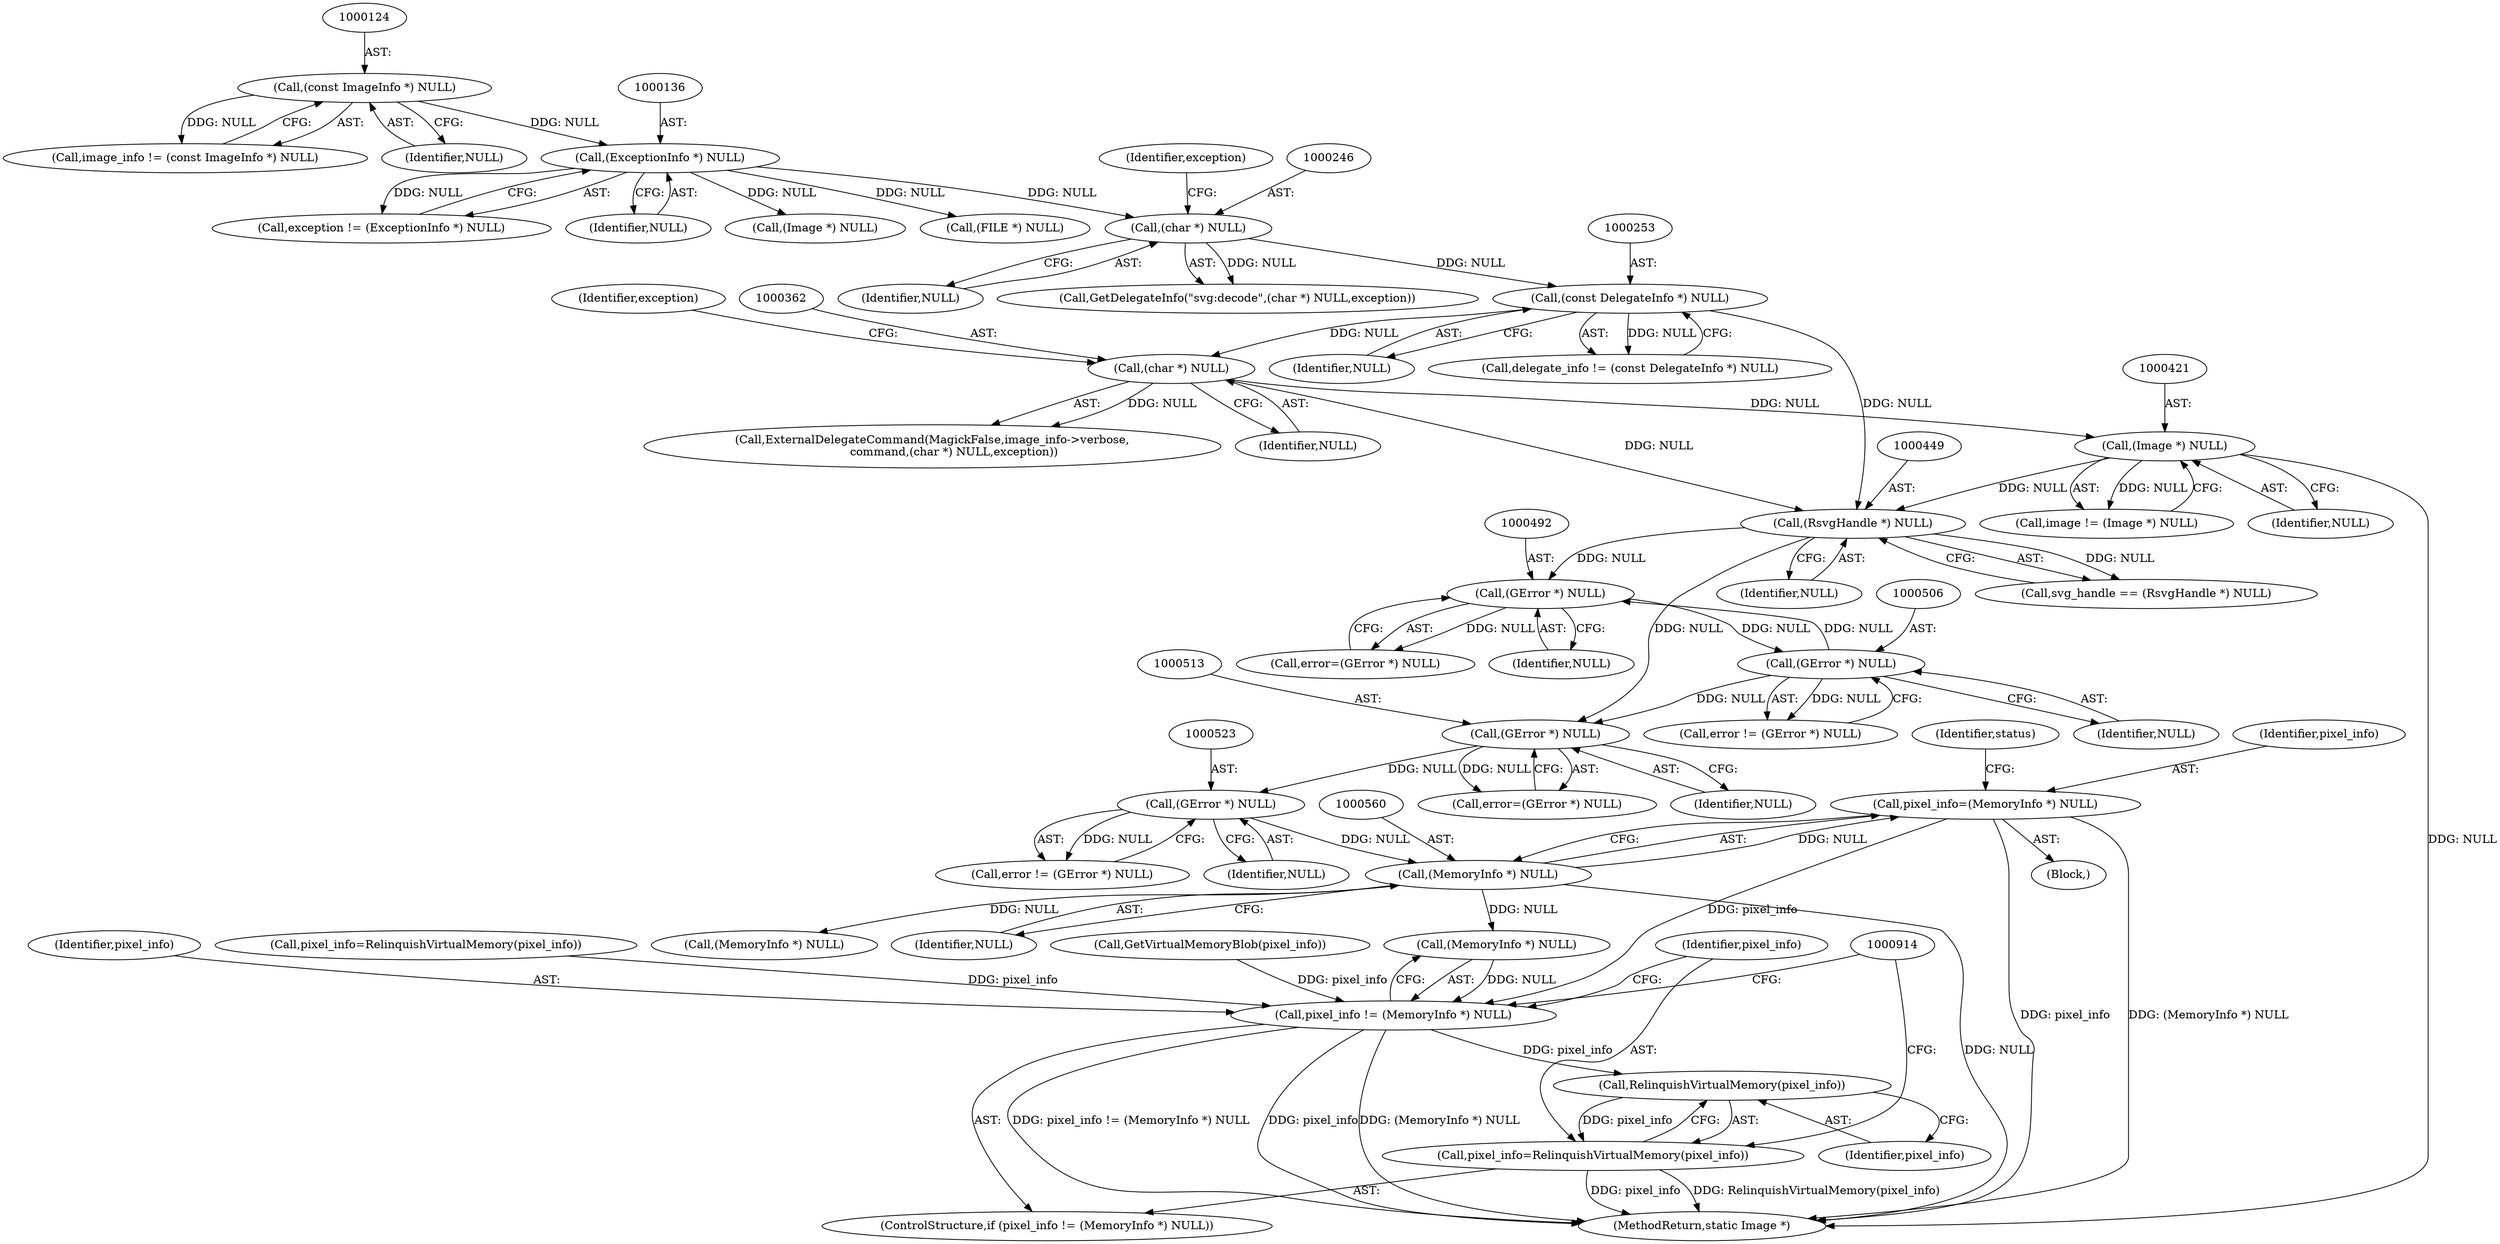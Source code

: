 digraph "0_ImageMagick_f6e9d0d9955e85bdd7540b251cd50d598dacc5e6_60@pointer" {
"1000557" [label="(Call,pixel_info=(MemoryInfo *) NULL)"];
"1000559" [label="(Call,(MemoryInfo *) NULL)"];
"1000522" [label="(Call,(GError *) NULL)"];
"1000512" [label="(Call,(GError *) NULL)"];
"1000505" [label="(Call,(GError *) NULL)"];
"1000491" [label="(Call,(GError *) NULL)"];
"1000448" [label="(Call,(RsvgHandle *) NULL)"];
"1000252" [label="(Call,(const DelegateInfo *) NULL)"];
"1000245" [label="(Call,(char *) NULL)"];
"1000135" [label="(Call,(ExceptionInfo *) NULL)"];
"1000123" [label="(Call,(const ImageInfo *) NULL)"];
"1000420" [label="(Call,(Image *) NULL)"];
"1000361" [label="(Call,(char *) NULL)"];
"1000904" [label="(Call,pixel_info != (MemoryInfo *) NULL)"];
"1000911" [label="(Call,RelinquishVirtualMemory(pixel_info))"];
"1000909" [label="(Call,pixel_info=RelinquishVirtualMemory(pixel_info))"];
"1000912" [label="(Identifier,pixel_info)"];
"1000905" [label="(Identifier,pixel_info)"];
"1000491" [label="(Call,(GError *) NULL)"];
"1000180" [label="(Call,(Image *) NULL)"];
"1000450" [label="(Identifier,NULL)"];
"1000507" [label="(Identifier,NULL)"];
"1000910" [label="(Identifier,pixel_info)"];
"1000512" [label="(Call,(GError *) NULL)"];
"1000922" [label="(Call,(FILE *) NULL)"];
"1000559" [label="(Call,(MemoryInfo *) NULL)"];
"1000364" [label="(Identifier,exception)"];
"1000522" [label="(Call,(GError *) NULL)"];
"1000420" [label="(Call,(Image *) NULL)"];
"1000503" [label="(Call,error != (GError *) NULL)"];
"1000493" [label="(Identifier,NULL)"];
"1000133" [label="(Call,exception != (ExceptionInfo *) NULL)"];
"1000524" [label="(Identifier,NULL)"];
"1000558" [label="(Identifier,pixel_info)"];
"1000657" [label="(Call,(MemoryInfo *) NULL)"];
"1000247" [label="(Identifier,NULL)"];
"1000254" [label="(Identifier,NULL)"];
"1000121" [label="(Call,image_info != (const ImageInfo *) NULL)"];
"1000903" [label="(ControlStructure,if (pixel_info != (MemoryInfo *) NULL))"];
"1000248" [label="(Identifier,exception)"];
"1000701" [label="(Call,pixel_info=RelinquishVirtualMemory(pixel_info))"];
"1000489" [label="(Call,error=(GError *) NULL)"];
"1000135" [label="(Call,(ExceptionInfo *) NULL)"];
"1000904" [label="(Call,pixel_info != (MemoryInfo *) NULL)"];
"1000911" [label="(Call,RelinquishVirtualMemory(pixel_info))"];
"1000355" [label="(Call,ExternalDelegateCommand(MagickFalse,image_info->verbose,\n            command,(char *) NULL,exception))"];
"1000514" [label="(Identifier,NULL)"];
"1000245" [label="(Call,(char *) NULL)"];
"1000243" [label="(Call,GetDelegateInfo(\"svg:decode\",(char *) NULL,exception))"];
"1000137" [label="(Identifier,NULL)"];
"1000448" [label="(Call,(RsvgHandle *) NULL)"];
"1000363" [label="(Identifier,NULL)"];
"1000125" [label="(Identifier,NULL)"];
"1000510" [label="(Call,error=(GError *) NULL)"];
"1000361" [label="(Call,(char *) NULL)"];
"1000561" [label="(Identifier,NULL)"];
"1000250" [label="(Call,delegate_info != (const DelegateInfo *) NULL)"];
"1000906" [label="(Call,(MemoryInfo *) NULL)"];
"1000429" [label="(Block,)"];
"1000520" [label="(Call,error != (GError *) NULL)"];
"1000446" [label="(Call,svg_handle == (RsvgHandle *) NULL)"];
"1000123" [label="(Call,(const ImageInfo *) NULL)"];
"1000670" [label="(Call,GetVirtualMemoryBlob(pixel_info))"];
"1000563" [label="(Identifier,status)"];
"1000505" [label="(Call,(GError *) NULL)"];
"1000909" [label="(Call,pixel_info=RelinquishVirtualMemory(pixel_info))"];
"1000422" [label="(Identifier,NULL)"];
"1001464" [label="(MethodReturn,static Image *)"];
"1000557" [label="(Call,pixel_info=(MemoryInfo *) NULL)"];
"1000252" [label="(Call,(const DelegateInfo *) NULL)"];
"1000418" [label="(Call,image != (Image *) NULL)"];
"1000557" -> "1000429"  [label="AST: "];
"1000557" -> "1000559"  [label="CFG: "];
"1000558" -> "1000557"  [label="AST: "];
"1000559" -> "1000557"  [label="AST: "];
"1000563" -> "1000557"  [label="CFG: "];
"1000557" -> "1001464"  [label="DDG: pixel_info"];
"1000557" -> "1001464"  [label="DDG: (MemoryInfo *) NULL"];
"1000559" -> "1000557"  [label="DDG: NULL"];
"1000557" -> "1000904"  [label="DDG: pixel_info"];
"1000559" -> "1000561"  [label="CFG: "];
"1000560" -> "1000559"  [label="AST: "];
"1000561" -> "1000559"  [label="AST: "];
"1000559" -> "1001464"  [label="DDG: NULL"];
"1000522" -> "1000559"  [label="DDG: NULL"];
"1000559" -> "1000657"  [label="DDG: NULL"];
"1000559" -> "1000906"  [label="DDG: NULL"];
"1000522" -> "1000520"  [label="AST: "];
"1000522" -> "1000524"  [label="CFG: "];
"1000523" -> "1000522"  [label="AST: "];
"1000524" -> "1000522"  [label="AST: "];
"1000520" -> "1000522"  [label="CFG: "];
"1000522" -> "1000520"  [label="DDG: NULL"];
"1000512" -> "1000522"  [label="DDG: NULL"];
"1000512" -> "1000510"  [label="AST: "];
"1000512" -> "1000514"  [label="CFG: "];
"1000513" -> "1000512"  [label="AST: "];
"1000514" -> "1000512"  [label="AST: "];
"1000510" -> "1000512"  [label="CFG: "];
"1000512" -> "1000510"  [label="DDG: NULL"];
"1000505" -> "1000512"  [label="DDG: NULL"];
"1000448" -> "1000512"  [label="DDG: NULL"];
"1000505" -> "1000503"  [label="AST: "];
"1000505" -> "1000507"  [label="CFG: "];
"1000506" -> "1000505"  [label="AST: "];
"1000507" -> "1000505"  [label="AST: "];
"1000503" -> "1000505"  [label="CFG: "];
"1000505" -> "1000491"  [label="DDG: NULL"];
"1000505" -> "1000503"  [label="DDG: NULL"];
"1000491" -> "1000505"  [label="DDG: NULL"];
"1000491" -> "1000489"  [label="AST: "];
"1000491" -> "1000493"  [label="CFG: "];
"1000492" -> "1000491"  [label="AST: "];
"1000493" -> "1000491"  [label="AST: "];
"1000489" -> "1000491"  [label="CFG: "];
"1000491" -> "1000489"  [label="DDG: NULL"];
"1000448" -> "1000491"  [label="DDG: NULL"];
"1000448" -> "1000446"  [label="AST: "];
"1000448" -> "1000450"  [label="CFG: "];
"1000449" -> "1000448"  [label="AST: "];
"1000450" -> "1000448"  [label="AST: "];
"1000446" -> "1000448"  [label="CFG: "];
"1000448" -> "1000446"  [label="DDG: NULL"];
"1000252" -> "1000448"  [label="DDG: NULL"];
"1000420" -> "1000448"  [label="DDG: NULL"];
"1000361" -> "1000448"  [label="DDG: NULL"];
"1000252" -> "1000250"  [label="AST: "];
"1000252" -> "1000254"  [label="CFG: "];
"1000253" -> "1000252"  [label="AST: "];
"1000254" -> "1000252"  [label="AST: "];
"1000250" -> "1000252"  [label="CFG: "];
"1000252" -> "1000250"  [label="DDG: NULL"];
"1000245" -> "1000252"  [label="DDG: NULL"];
"1000252" -> "1000361"  [label="DDG: NULL"];
"1000245" -> "1000243"  [label="AST: "];
"1000245" -> "1000247"  [label="CFG: "];
"1000246" -> "1000245"  [label="AST: "];
"1000247" -> "1000245"  [label="AST: "];
"1000248" -> "1000245"  [label="CFG: "];
"1000245" -> "1000243"  [label="DDG: NULL"];
"1000135" -> "1000245"  [label="DDG: NULL"];
"1000135" -> "1000133"  [label="AST: "];
"1000135" -> "1000137"  [label="CFG: "];
"1000136" -> "1000135"  [label="AST: "];
"1000137" -> "1000135"  [label="AST: "];
"1000133" -> "1000135"  [label="CFG: "];
"1000135" -> "1000133"  [label="DDG: NULL"];
"1000123" -> "1000135"  [label="DDG: NULL"];
"1000135" -> "1000180"  [label="DDG: NULL"];
"1000135" -> "1000922"  [label="DDG: NULL"];
"1000123" -> "1000121"  [label="AST: "];
"1000123" -> "1000125"  [label="CFG: "];
"1000124" -> "1000123"  [label="AST: "];
"1000125" -> "1000123"  [label="AST: "];
"1000121" -> "1000123"  [label="CFG: "];
"1000123" -> "1000121"  [label="DDG: NULL"];
"1000420" -> "1000418"  [label="AST: "];
"1000420" -> "1000422"  [label="CFG: "];
"1000421" -> "1000420"  [label="AST: "];
"1000422" -> "1000420"  [label="AST: "];
"1000418" -> "1000420"  [label="CFG: "];
"1000420" -> "1001464"  [label="DDG: NULL"];
"1000420" -> "1000418"  [label="DDG: NULL"];
"1000361" -> "1000420"  [label="DDG: NULL"];
"1000361" -> "1000355"  [label="AST: "];
"1000361" -> "1000363"  [label="CFG: "];
"1000362" -> "1000361"  [label="AST: "];
"1000363" -> "1000361"  [label="AST: "];
"1000364" -> "1000361"  [label="CFG: "];
"1000361" -> "1000355"  [label="DDG: NULL"];
"1000904" -> "1000903"  [label="AST: "];
"1000904" -> "1000906"  [label="CFG: "];
"1000905" -> "1000904"  [label="AST: "];
"1000906" -> "1000904"  [label="AST: "];
"1000910" -> "1000904"  [label="CFG: "];
"1000914" -> "1000904"  [label="CFG: "];
"1000904" -> "1001464"  [label="DDG: pixel_info != (MemoryInfo *) NULL"];
"1000904" -> "1001464"  [label="DDG: pixel_info"];
"1000904" -> "1001464"  [label="DDG: (MemoryInfo *) NULL"];
"1000670" -> "1000904"  [label="DDG: pixel_info"];
"1000701" -> "1000904"  [label="DDG: pixel_info"];
"1000906" -> "1000904"  [label="DDG: NULL"];
"1000904" -> "1000911"  [label="DDG: pixel_info"];
"1000911" -> "1000909"  [label="AST: "];
"1000911" -> "1000912"  [label="CFG: "];
"1000912" -> "1000911"  [label="AST: "];
"1000909" -> "1000911"  [label="CFG: "];
"1000911" -> "1000909"  [label="DDG: pixel_info"];
"1000909" -> "1000903"  [label="AST: "];
"1000910" -> "1000909"  [label="AST: "];
"1000914" -> "1000909"  [label="CFG: "];
"1000909" -> "1001464"  [label="DDG: RelinquishVirtualMemory(pixel_info)"];
"1000909" -> "1001464"  [label="DDG: pixel_info"];
}
